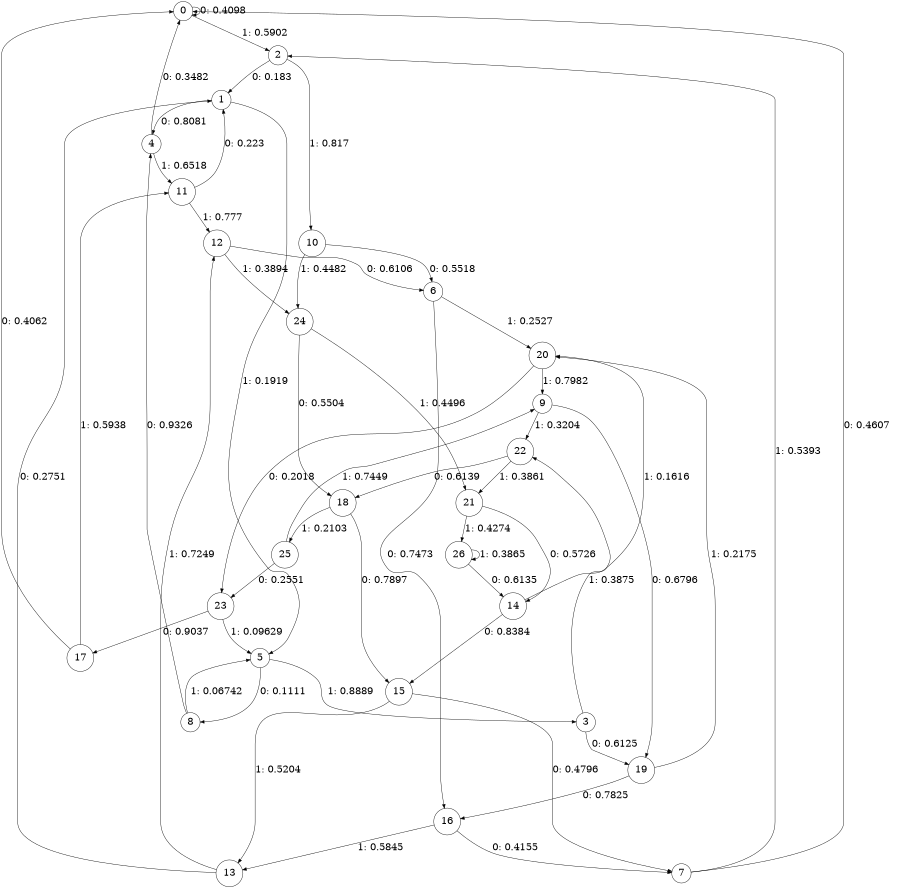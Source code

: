 digraph "ch45concat_phase3_L6" {
size = "6,8.5";
ratio = "fill";
node [shape = circle];
node [fontsize = 24];
edge [fontsize = 24];
0 -> 0 [label = "0: 0.4098   "];
0 -> 2 [label = "1: 0.5902   "];
1 -> 4 [label = "0: 0.8081   "];
1 -> 5 [label = "1: 0.1919   "];
2 -> 1 [label = "0: 0.183    "];
2 -> 10 [label = "1: 0.817    "];
3 -> 19 [label = "0: 0.6125   "];
3 -> 22 [label = "1: 0.3875   "];
4 -> 0 [label = "0: 0.3482   "];
4 -> 11 [label = "1: 0.6518   "];
5 -> 8 [label = "0: 0.1111   "];
5 -> 3 [label = "1: 0.8889   "];
6 -> 16 [label = "0: 0.7473   "];
6 -> 20 [label = "1: 0.2527   "];
7 -> 0 [label = "0: 0.4607   "];
7 -> 2 [label = "1: 0.5393   "];
8 -> 4 [label = "0: 0.9326   "];
8 -> 5 [label = "1: 0.06742  "];
9 -> 19 [label = "0: 0.6796   "];
9 -> 22 [label = "1: 0.3204   "];
10 -> 6 [label = "0: 0.5518   "];
10 -> 24 [label = "1: 0.4482   "];
11 -> 1 [label = "0: 0.223    "];
11 -> 12 [label = "1: 0.777    "];
12 -> 6 [label = "0: 0.6106   "];
12 -> 24 [label = "1: 0.3894   "];
13 -> 1 [label = "0: 0.2751   "];
13 -> 12 [label = "1: 0.7249   "];
14 -> 15 [label = "0: 0.8384   "];
14 -> 20 [label = "1: 0.1616   "];
15 -> 7 [label = "0: 0.4796   "];
15 -> 13 [label = "1: 0.5204   "];
16 -> 7 [label = "0: 0.4155   "];
16 -> 13 [label = "1: 0.5845   "];
17 -> 0 [label = "0: 0.4062   "];
17 -> 11 [label = "1: 0.5938   "];
18 -> 15 [label = "0: 0.7897   "];
18 -> 25 [label = "1: 0.2103   "];
19 -> 16 [label = "0: 0.7825   "];
19 -> 20 [label = "1: 0.2175   "];
20 -> 23 [label = "0: 0.2018   "];
20 -> 9 [label = "1: 0.7982   "];
21 -> 14 [label = "0: 0.5726   "];
21 -> 26 [label = "1: 0.4274   "];
22 -> 18 [label = "0: 0.6139   "];
22 -> 21 [label = "1: 0.3861   "];
23 -> 17 [label = "0: 0.9037   "];
23 -> 5 [label = "1: 0.09629  "];
24 -> 18 [label = "0: 0.5504   "];
24 -> 21 [label = "1: 0.4496   "];
25 -> 23 [label = "0: 0.2551   "];
25 -> 9 [label = "1: 0.7449   "];
26 -> 14 [label = "0: 0.6135   "];
26 -> 26 [label = "1: 0.3865   "];
}